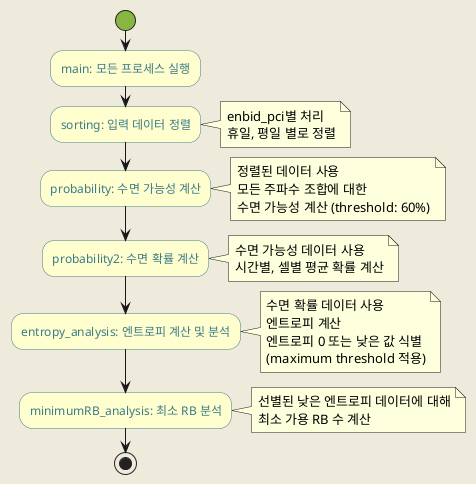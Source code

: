 @startuml
skinparam defaultFontName Arial
skinparam backgroundColor #EEEBDC
skinparam handwritten false
skinparam activity {
StartColor #87B741
EndColor #E85642
BackgroundColor #FEFECE
BorderColor #3C7A89
FontColor #3C7A89
}

start
:main: 모든 프로세스 실행;
:sorting: 입력 데이터 정렬;
note right
 enbid_pci별 처리
 휴일, 평일 별로 정렬
end note
:probability: 수면 가능성 계산;
note right
 정렬된 데이터 사용
 모든 주파수 조합에 대한
 수면 가능성 계산 (threshold: 60%)
end note
:probability2: 수면 확률 계산;
note right
 수면 가능성 데이터 사용
 시간별, 셀별 평균 확률 계산
end note
:entropy_analysis: 엔트로피 계산 및 분석;
note right
 수면 확률 데이터 사용
 엔트로피 계산
 엔트로피 0 또는 낮은 값 식별
 (maximum threshold 적용)
end note
:minimumRB_analysis: 최소 RB 분석;
note right
 선별된 낮은 엔트로피 데이터에 대해
 최소 가용 RB 수 계산
end note
stop
@enduml